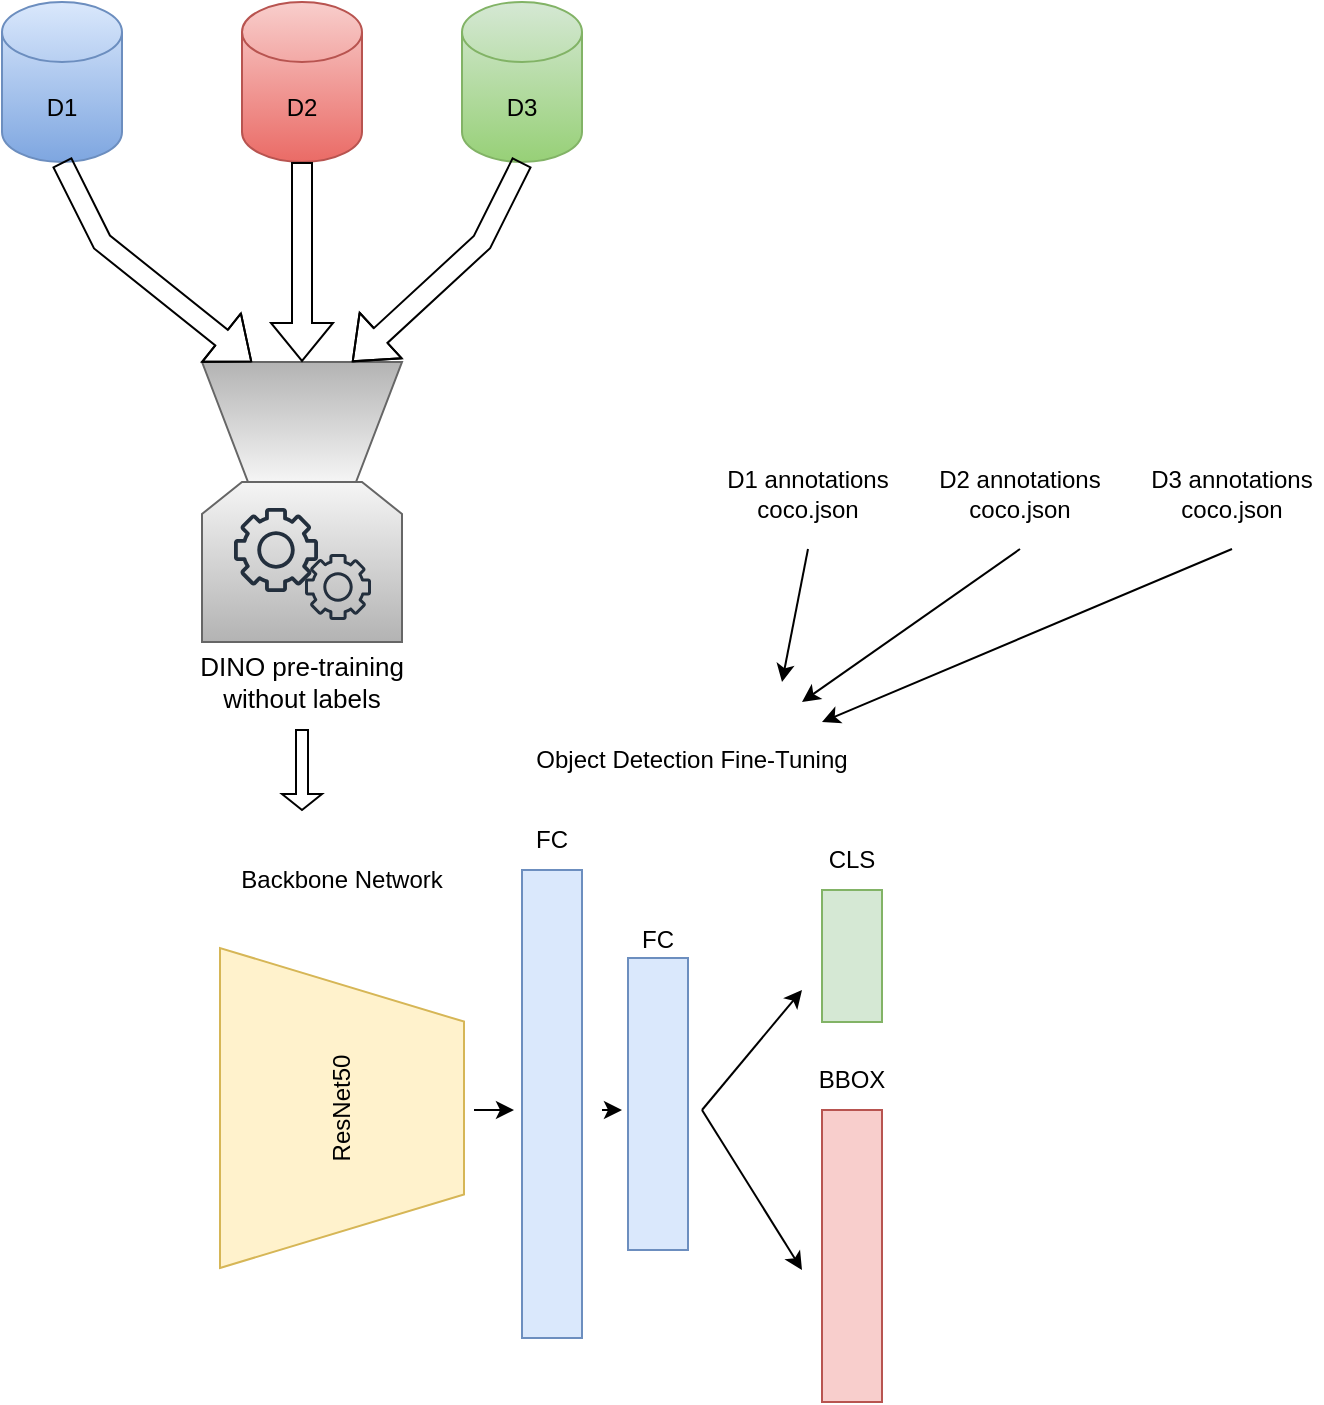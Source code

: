 <mxfile version="24.4.6" type="github">
  <diagram name="Page-1" id="VI-uStgvsf2DSkjBaI4M">
    <mxGraphModel dx="1830" dy="1190" grid="1" gridSize="10" guides="1" tooltips="1" connect="1" arrows="1" fold="1" page="0" pageScale="1" pageWidth="827" pageHeight="1169" math="0" shadow="0">
      <root>
        <mxCell id="0" />
        <mxCell id="1" parent="0" />
        <mxCell id="6GH4hjvBLDPdE0B9jaWf-1" value="D1" style="shape=cylinder3;whiteSpace=wrap;html=1;boundedLbl=1;backgroundOutline=1;size=15;fillColor=#dae8fc;strokeColor=#6c8ebf;gradientColor=#7ea6e0;" parent="1" vertex="1">
          <mxGeometry x="-110" y="-380" width="60" height="80" as="geometry" />
        </mxCell>
        <mxCell id="6GH4hjvBLDPdE0B9jaWf-2" value="D2" style="shape=cylinder3;whiteSpace=wrap;html=1;boundedLbl=1;backgroundOutline=1;size=15;fillColor=#f8cecc;gradientColor=#ea6b66;strokeColor=#b85450;" parent="1" vertex="1">
          <mxGeometry x="10" y="-380" width="60" height="80" as="geometry" />
        </mxCell>
        <mxCell id="6GH4hjvBLDPdE0B9jaWf-3" value="D3" style="shape=cylinder3;whiteSpace=wrap;html=1;boundedLbl=1;backgroundOutline=1;size=15;fillColor=#d5e8d4;gradientColor=#97d077;strokeColor=#82b366;" parent="1" vertex="1">
          <mxGeometry x="120" y="-380" width="60" height="80" as="geometry" />
        </mxCell>
        <mxCell id="6GH4hjvBLDPdE0B9jaWf-5" value="" style="verticalLabelPosition=middle;verticalAlign=middle;html=1;shape=trapezoid;perimeter=trapezoidPerimeter;whiteSpace=wrap;size=0.23;arcSize=10;flipV=1;labelPosition=center;align=center;fillColor=#f5f5f5;gradientColor=#b3b3b3;strokeColor=#666666;" parent="1" vertex="1">
          <mxGeometry x="-10" y="-200" width="100" height="60" as="geometry" />
        </mxCell>
        <mxCell id="6GH4hjvBLDPdE0B9jaWf-6" value="" style="shape=loopLimit;whiteSpace=wrap;html=1;fillColor=#f5f5f5;gradientColor=#b3b3b3;strokeColor=#666666;" parent="1" vertex="1">
          <mxGeometry x="-10" y="-140" width="100" height="80" as="geometry" />
        </mxCell>
        <mxCell id="6GH4hjvBLDPdE0B9jaWf-7" value="" style="sketch=0;outlineConnect=0;fontColor=#232F3E;gradientColor=none;fillColor=#232F3D;strokeColor=none;dashed=0;verticalLabelPosition=bottom;verticalAlign=top;align=center;html=1;fontSize=12;fontStyle=0;aspect=fixed;pointerEvents=1;shape=mxgraph.aws4.gear;" parent="1" vertex="1">
          <mxGeometry x="6" y="-127" width="42" height="42" as="geometry" />
        </mxCell>
        <mxCell id="6GH4hjvBLDPdE0B9jaWf-8" value="" style="sketch=0;outlineConnect=0;fontColor=#232F3E;gradientColor=none;fillColor=#232F3D;strokeColor=none;dashed=0;verticalLabelPosition=bottom;verticalAlign=top;align=center;html=1;fontSize=12;fontStyle=0;aspect=fixed;pointerEvents=1;shape=mxgraph.aws4.gear;" parent="1" vertex="1">
          <mxGeometry x="34" y="-104" width="48" height="33" as="geometry" />
        </mxCell>
        <mxCell id="6GH4hjvBLDPdE0B9jaWf-10" value="" style="shape=flexArrow;endArrow=classic;html=1;rounded=0;exitX=0.5;exitY=1;exitDx=0;exitDy=0;exitPerimeter=0;entryX=0.25;entryY=0;entryDx=0;entryDy=0;" parent="1" source="6GH4hjvBLDPdE0B9jaWf-1" target="6GH4hjvBLDPdE0B9jaWf-5" edge="1">
          <mxGeometry width="50" height="50" relative="1" as="geometry">
            <mxPoint x="-90" y="-220" as="sourcePoint" />
            <mxPoint x="-40" y="-270" as="targetPoint" />
            <Array as="points">
              <mxPoint x="-60" y="-260" />
            </Array>
          </mxGeometry>
        </mxCell>
        <mxCell id="6GH4hjvBLDPdE0B9jaWf-11" value="" style="shape=flexArrow;endArrow=classic;html=1;rounded=0;exitX=0.5;exitY=1;exitDx=0;exitDy=0;exitPerimeter=0;entryX=0.5;entryY=0;entryDx=0;entryDy=0;" parent="1" source="6GH4hjvBLDPdE0B9jaWf-2" target="6GH4hjvBLDPdE0B9jaWf-5" edge="1">
          <mxGeometry width="50" height="50" relative="1" as="geometry">
            <mxPoint x="33" y="-220" as="sourcePoint" />
            <mxPoint x="83" y="-270" as="targetPoint" />
          </mxGeometry>
        </mxCell>
        <mxCell id="6GH4hjvBLDPdE0B9jaWf-12" value="" style="shape=flexArrow;endArrow=classic;html=1;rounded=0;exitX=0.5;exitY=1;exitDx=0;exitDy=0;exitPerimeter=0;entryX=0.75;entryY=0;entryDx=0;entryDy=0;" parent="1" source="6GH4hjvBLDPdE0B9jaWf-3" target="6GH4hjvBLDPdE0B9jaWf-5" edge="1">
          <mxGeometry width="50" height="50" relative="1" as="geometry">
            <mxPoint x="160" y="-220" as="sourcePoint" />
            <mxPoint x="210" y="-270" as="targetPoint" />
            <Array as="points">
              <mxPoint x="130" y="-260" />
            </Array>
          </mxGeometry>
        </mxCell>
        <mxCell id="6GH4hjvBLDPdE0B9jaWf-14" value="" style="shape=singleArrow;whiteSpace=wrap;html=1;rotation=90;" parent="1" vertex="1">
          <mxGeometry x="20" y="-6" width="40" height="20" as="geometry" />
        </mxCell>
        <mxCell id="6GH4hjvBLDPdE0B9jaWf-15" value="ResNet50" style="verticalLabelPosition=middle;verticalAlign=middle;html=1;shape=trapezoid;perimeter=trapezoidPerimeter;whiteSpace=wrap;size=0.23;arcSize=10;flipV=1;labelPosition=center;align=center;rotation=-90;fillColor=#fff2cc;strokeColor=#d6b656;" parent="1" vertex="1">
          <mxGeometry x="-20" y="112" width="160" height="122" as="geometry" />
        </mxCell>
        <mxCell id="6GH4hjvBLDPdE0B9jaWf-16" value="" style="rounded=0;whiteSpace=wrap;html=1;fillColor=#dae8fc;strokeColor=#6c8ebf;" parent="1" vertex="1">
          <mxGeometry x="150" y="54" width="30" height="234" as="geometry" />
        </mxCell>
        <mxCell id="6GH4hjvBLDPdE0B9jaWf-17" value="" style="rounded=0;whiteSpace=wrap;html=1;fillColor=#dae8fc;strokeColor=#6c8ebf;" parent="1" vertex="1">
          <mxGeometry x="203" y="98" width="30" height="146" as="geometry" />
        </mxCell>
        <mxCell id="6GH4hjvBLDPdE0B9jaWf-18" value="" style="rounded=0;whiteSpace=wrap;html=1;fillColor=#f8cecc;strokeColor=#b85450;" parent="1" vertex="1">
          <mxGeometry x="300" y="174" width="30" height="146" as="geometry" />
        </mxCell>
        <mxCell id="6GH4hjvBLDPdE0B9jaWf-19" value="" style="rounded=0;whiteSpace=wrap;html=1;fillColor=#d5e8d4;strokeColor=#82b366;" parent="1" vertex="1">
          <mxGeometry x="300" y="64" width="30" height="66" as="geometry" />
        </mxCell>
        <mxCell id="0QQ0AyBWD3RIhKyotTqL-1" value="" style="endArrow=classic;html=1;rounded=0;" edge="1" parent="1">
          <mxGeometry width="50" height="50" relative="1" as="geometry">
            <mxPoint x="126" y="174" as="sourcePoint" />
            <mxPoint x="146" y="174" as="targetPoint" />
          </mxGeometry>
        </mxCell>
        <mxCell id="0QQ0AyBWD3RIhKyotTqL-2" value="" style="endArrow=classic;html=1;rounded=0;" edge="1" parent="1">
          <mxGeometry width="50" height="50" relative="1" as="geometry">
            <mxPoint x="190" y="174" as="sourcePoint" />
            <mxPoint x="200" y="174" as="targetPoint" />
          </mxGeometry>
        </mxCell>
        <mxCell id="0QQ0AyBWD3RIhKyotTqL-3" value="" style="endArrow=classic;html=1;rounded=0;" edge="1" parent="1">
          <mxGeometry width="50" height="50" relative="1" as="geometry">
            <mxPoint x="240" y="174" as="sourcePoint" />
            <mxPoint x="290" y="254" as="targetPoint" />
          </mxGeometry>
        </mxCell>
        <mxCell id="0QQ0AyBWD3RIhKyotTqL-4" value="" style="endArrow=classic;html=1;rounded=0;" edge="1" parent="1">
          <mxGeometry width="50" height="50" relative="1" as="geometry">
            <mxPoint x="240" y="174" as="sourcePoint" />
            <mxPoint x="290" y="114" as="targetPoint" />
          </mxGeometry>
        </mxCell>
        <mxCell id="0QQ0AyBWD3RIhKyotTqL-5" value="Backbone Network" style="text;html=1;align=center;verticalAlign=middle;whiteSpace=wrap;rounded=0;" vertex="1" parent="1">
          <mxGeometry y="44" width="120" height="30" as="geometry" />
        </mxCell>
        <mxCell id="0QQ0AyBWD3RIhKyotTqL-6" value="FC" style="text;html=1;align=center;verticalAlign=middle;whiteSpace=wrap;rounded=0;" vertex="1" parent="1">
          <mxGeometry x="135" y="24" width="60" height="30" as="geometry" />
        </mxCell>
        <mxCell id="0QQ0AyBWD3RIhKyotTqL-7" value="FC" style="text;html=1;align=center;verticalAlign=middle;whiteSpace=wrap;rounded=0;" vertex="1" parent="1">
          <mxGeometry x="188" y="74" width="60" height="30" as="geometry" />
        </mxCell>
        <mxCell id="0QQ0AyBWD3RIhKyotTqL-8" value="CLS" style="text;html=1;align=center;verticalAlign=middle;whiteSpace=wrap;rounded=0;" vertex="1" parent="1">
          <mxGeometry x="285" y="34" width="60" height="30" as="geometry" />
        </mxCell>
        <mxCell id="0QQ0AyBWD3RIhKyotTqL-9" value="BBOX" style="text;html=1;align=center;verticalAlign=middle;whiteSpace=wrap;rounded=0;" vertex="1" parent="1">
          <mxGeometry x="285" y="144" width="60" height="30" as="geometry" />
        </mxCell>
        <mxCell id="0QQ0AyBWD3RIhKyotTqL-10" value="Object Detection Fine-Tuning" style="text;html=1;align=center;verticalAlign=middle;whiteSpace=wrap;rounded=0;" vertex="1" parent="1">
          <mxGeometry x="125" y="-16" width="220" height="30" as="geometry" />
        </mxCell>
        <mxCell id="0QQ0AyBWD3RIhKyotTqL-11" value="&lt;font style=&quot;font-size: 13px;&quot;&gt;DINO pre-training&lt;/font&gt;&lt;div style=&quot;font-size: 13px;&quot;&gt;&lt;font style=&quot;font-size: 13px;&quot;&gt;without labels&lt;/font&gt;&lt;/div&gt;" style="text;html=1;align=center;verticalAlign=middle;whiteSpace=wrap;rounded=0;" vertex="1" parent="1">
          <mxGeometry x="-20" y="-65" width="120" height="50" as="geometry" />
        </mxCell>
        <mxCell id="0QQ0AyBWD3RIhKyotTqL-13" value="" style="shape=image;html=1;verticalAlign=top;verticalLabelPosition=bottom;labelBackgroundColor=#ffffff;imageAspect=0;aspect=fixed;image=https://cdn4.iconfinder.com/data/icons/48-bubbles/48/12.File-128.png" vertex="1" parent="1">
          <mxGeometry x="257" y="-233.5" width="72" height="72" as="geometry" />
        </mxCell>
        <mxCell id="0QQ0AyBWD3RIhKyotTqL-16" value="D1 annotations coco.json" style="text;html=1;align=center;verticalAlign=middle;whiteSpace=wrap;rounded=0;" vertex="1" parent="1">
          <mxGeometry x="248" y="-162.5" width="90" height="56" as="geometry" />
        </mxCell>
        <mxCell id="0QQ0AyBWD3RIhKyotTqL-22" value="" style="shape=image;html=1;verticalAlign=top;verticalLabelPosition=bottom;labelBackgroundColor=#ffffff;imageAspect=0;aspect=fixed;image=https://cdn4.iconfinder.com/data/icons/48-bubbles/48/12.File-128.png" vertex="1" parent="1">
          <mxGeometry x="469" y="-231.5" width="72" height="72" as="geometry" />
        </mxCell>
        <mxCell id="0QQ0AyBWD3RIhKyotTqL-23" value="D3 annotations coco.json" style="text;html=1;align=center;verticalAlign=middle;whiteSpace=wrap;rounded=0;" vertex="1" parent="1">
          <mxGeometry x="460" y="-162.5" width="90" height="56" as="geometry" />
        </mxCell>
        <mxCell id="0QQ0AyBWD3RIhKyotTqL-24" value="" style="shape=image;html=1;verticalAlign=top;verticalLabelPosition=bottom;labelBackgroundColor=#ffffff;imageAspect=0;aspect=fixed;image=https://cdn4.iconfinder.com/data/icons/48-bubbles/48/12.File-128.png" vertex="1" parent="1">
          <mxGeometry x="364" y="-233.5" width="72" height="72" as="geometry" />
        </mxCell>
        <mxCell id="0QQ0AyBWD3RIhKyotTqL-25" value="D2 annotations coco.json" style="text;html=1;align=center;verticalAlign=middle;whiteSpace=wrap;rounded=0;" vertex="1" parent="1">
          <mxGeometry x="354" y="-162.5" width="90" height="56" as="geometry" />
        </mxCell>
        <mxCell id="0QQ0AyBWD3RIhKyotTqL-26" value="" style="endArrow=classic;html=1;rounded=0;exitX=0.5;exitY=1;exitDx=0;exitDy=0;" edge="1" parent="1" source="0QQ0AyBWD3RIhKyotTqL-16">
          <mxGeometry width="50" height="50" relative="1" as="geometry">
            <mxPoint x="230" y="-20" as="sourcePoint" />
            <mxPoint x="280" y="-40" as="targetPoint" />
          </mxGeometry>
        </mxCell>
        <mxCell id="0QQ0AyBWD3RIhKyotTqL-27" value="" style="endArrow=classic;html=1;rounded=0;exitX=0.5;exitY=1;exitDx=0;exitDy=0;" edge="1" parent="1" source="0QQ0AyBWD3RIhKyotTqL-25">
          <mxGeometry width="50" height="50" relative="1" as="geometry">
            <mxPoint x="303" y="-96" as="sourcePoint" />
            <mxPoint x="290" y="-30" as="targetPoint" />
          </mxGeometry>
        </mxCell>
        <mxCell id="0QQ0AyBWD3RIhKyotTqL-28" value="" style="endArrow=classic;html=1;rounded=0;exitX=0.5;exitY=1;exitDx=0;exitDy=0;" edge="1" parent="1" source="0QQ0AyBWD3RIhKyotTqL-23">
          <mxGeometry width="50" height="50" relative="1" as="geometry">
            <mxPoint x="407" y="-82" as="sourcePoint" />
            <mxPoint x="300" y="-20" as="targetPoint" />
          </mxGeometry>
        </mxCell>
      </root>
    </mxGraphModel>
  </diagram>
</mxfile>

